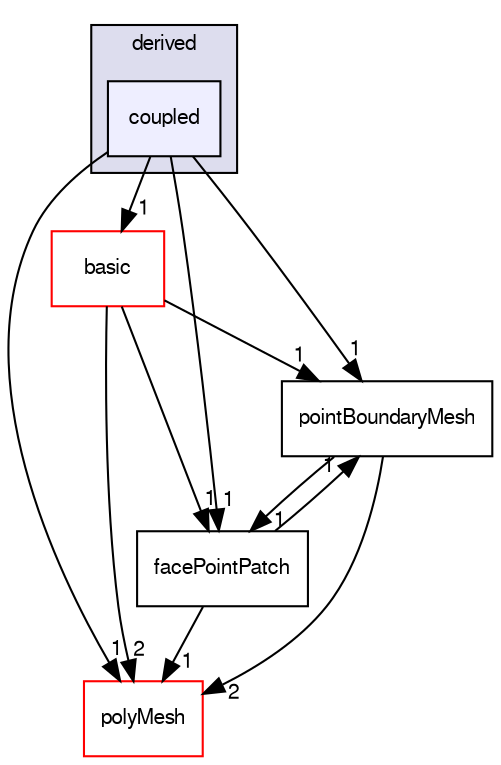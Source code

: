 digraph "src/OpenFOAM/meshes/pointMesh/pointPatches/derived/coupled" {
  bgcolor=transparent;
  compound=true
  node [ fontsize="10", fontname="FreeSans"];
  edge [ labelfontsize="10", labelfontname="FreeSans"];
  subgraph clusterdir_6b19444c0799847dabb5332dceba8722 {
    graph [ bgcolor="#ddddee", pencolor="black", label="derived" fontname="FreeSans", fontsize="10", URL="dir_6b19444c0799847dabb5332dceba8722.html"]
  dir_4b88d7931e2373bdc5770f693e97c3ec [shape=box, label="coupled", style="filled", fillcolor="#eeeeff", pencolor="black", URL="dir_4b88d7931e2373bdc5770f693e97c3ec.html"];
  }
  dir_b331248a108c86b71e58f49053a85c82 [shape=box label="pointBoundaryMesh" URL="dir_b331248a108c86b71e58f49053a85c82.html"];
  dir_0dd671b9b24893c9c3ff453a60d0022b [shape=box label="basic" color="red" URL="dir_0dd671b9b24893c9c3ff453a60d0022b.html"];
  dir_5e5a63cb97aae3d01c8e98f0c14953bc [shape=box label="polyMesh" color="red" URL="dir_5e5a63cb97aae3d01c8e98f0c14953bc.html"];
  dir_602eb11747eaf9b0ac10527ada580b7b [shape=box label="facePointPatch" URL="dir_602eb11747eaf9b0ac10527ada580b7b.html"];
  dir_4b88d7931e2373bdc5770f693e97c3ec->dir_b331248a108c86b71e58f49053a85c82 [headlabel="1", labeldistance=1.5 headhref="dir_002071_002054.html"];
  dir_4b88d7931e2373bdc5770f693e97c3ec->dir_0dd671b9b24893c9c3ff453a60d0022b [headlabel="1", labeldistance=1.5 headhref="dir_002071_002057.html"];
  dir_4b88d7931e2373bdc5770f693e97c3ec->dir_5e5a63cb97aae3d01c8e98f0c14953bc [headlabel="1", labeldistance=1.5 headhref="dir_002071_002075.html"];
  dir_4b88d7931e2373bdc5770f693e97c3ec->dir_602eb11747eaf9b0ac10527ada580b7b [headlabel="1", labeldistance=1.5 headhref="dir_002071_002073.html"];
  dir_b331248a108c86b71e58f49053a85c82->dir_5e5a63cb97aae3d01c8e98f0c14953bc [headlabel="2", labeldistance=1.5 headhref="dir_002054_002075.html"];
  dir_b331248a108c86b71e58f49053a85c82->dir_602eb11747eaf9b0ac10527ada580b7b [headlabel="1", labeldistance=1.5 headhref="dir_002054_002073.html"];
  dir_0dd671b9b24893c9c3ff453a60d0022b->dir_b331248a108c86b71e58f49053a85c82 [headlabel="1", labeldistance=1.5 headhref="dir_002057_002054.html"];
  dir_0dd671b9b24893c9c3ff453a60d0022b->dir_5e5a63cb97aae3d01c8e98f0c14953bc [headlabel="2", labeldistance=1.5 headhref="dir_002057_002075.html"];
  dir_0dd671b9b24893c9c3ff453a60d0022b->dir_602eb11747eaf9b0ac10527ada580b7b [headlabel="1", labeldistance=1.5 headhref="dir_002057_002073.html"];
  dir_602eb11747eaf9b0ac10527ada580b7b->dir_b331248a108c86b71e58f49053a85c82 [headlabel="1", labeldistance=1.5 headhref="dir_002073_002054.html"];
  dir_602eb11747eaf9b0ac10527ada580b7b->dir_5e5a63cb97aae3d01c8e98f0c14953bc [headlabel="1", labeldistance=1.5 headhref="dir_002073_002075.html"];
}
